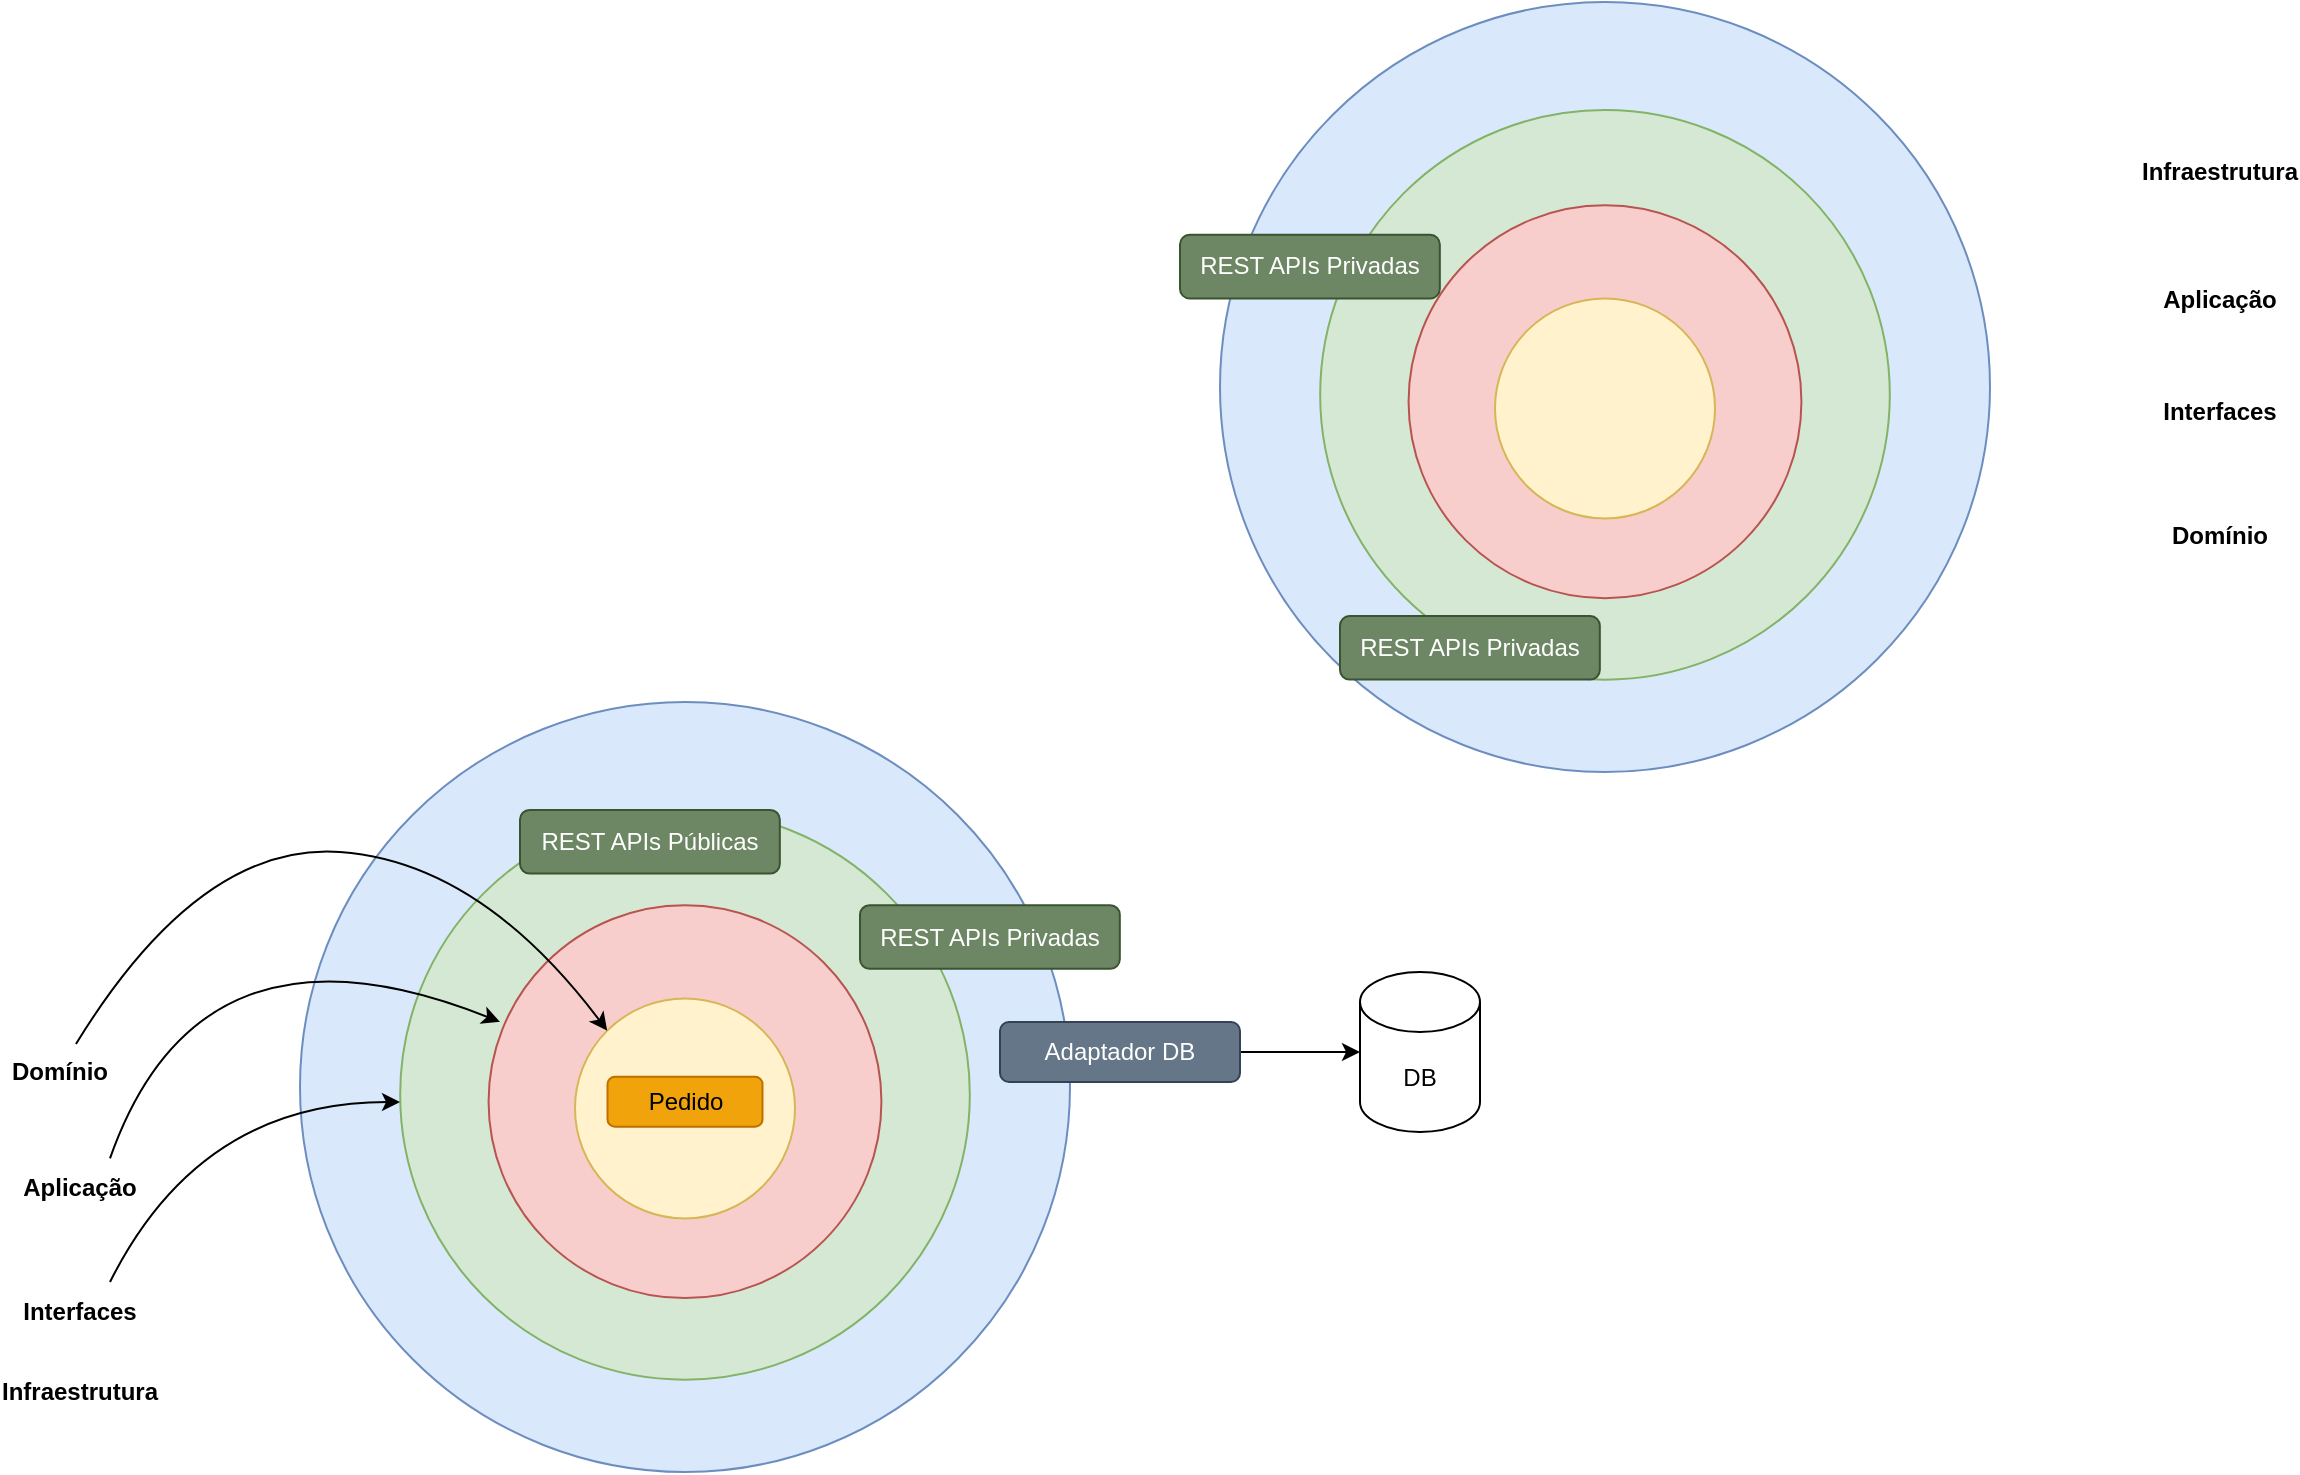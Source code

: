 <mxfile version="17.3.0" type="github">
  <diagram id="3228e29e-7158-1315-38df-8450db1d8a1d" name="Page-1">
    <mxGraphModel dx="1422" dy="762" grid="1" gridSize="10" guides="1" tooltips="1" connect="1" arrows="1" fold="1" page="1" pageScale="1" pageWidth="1169" pageHeight="827" background="none" math="0" shadow="0">
      <root>
        <mxCell id="0" />
        <mxCell id="1" parent="0" />
        <mxCell id="52j4E2jVCOj8_gQGtq0g-21687" value="" style="ellipse;whiteSpace=wrap;html=1;aspect=fixed;fillColor=#dae8fc;strokeColor=#6c8ebf;" vertex="1" parent="1">
          <mxGeometry x="620" y="50" width="385" height="385" as="geometry" />
        </mxCell>
        <mxCell id="52j4E2jVCOj8_gQGtq0g-21686" value="" style="ellipse;whiteSpace=wrap;html=1;aspect=fixed;fillColor=#d5e8d4;strokeColor=#82b366;" vertex="1" parent="1">
          <mxGeometry x="670.089" y="103.992" width="284.821" height="284.821" as="geometry" />
        </mxCell>
        <mxCell id="52j4E2jVCOj8_gQGtq0g-21685" value="" style="ellipse;whiteSpace=wrap;html=1;aspect=fixed;fillColor=#f8cecc;strokeColor=#b85450;" vertex="1" parent="1">
          <mxGeometry x="714.286" y="151.633" width="196.429" height="196.429" as="geometry" />
        </mxCell>
        <mxCell id="52j4E2jVCOj8_gQGtq0g-21684" value="" style="ellipse;whiteSpace=wrap;html=1;aspect=fixed;fillColor=#fff2cc;strokeColor=#d6b656;" vertex="1" parent="1">
          <mxGeometry x="757.5" y="198.214" width="110" height="110" as="geometry" />
        </mxCell>
        <mxCell id="52j4E2jVCOj8_gQGtq0g-21689" value="" style="ellipse;whiteSpace=wrap;html=1;aspect=fixed;fillColor=#dae8fc;strokeColor=#6c8ebf;" vertex="1" parent="1">
          <mxGeometry x="160" y="400" width="385" height="385" as="geometry" />
        </mxCell>
        <mxCell id="52j4E2jVCOj8_gQGtq0g-21690" value="" style="ellipse;whiteSpace=wrap;html=1;aspect=fixed;fillColor=#d5e8d4;strokeColor=#82b366;" vertex="1" parent="1">
          <mxGeometry x="210.089" y="453.992" width="284.821" height="284.821" as="geometry" />
        </mxCell>
        <mxCell id="52j4E2jVCOj8_gQGtq0g-21691" value="" style="ellipse;whiteSpace=wrap;html=1;aspect=fixed;fillColor=#f8cecc;strokeColor=#b85450;" vertex="1" parent="1">
          <mxGeometry x="254.286" y="501.633" width="196.429" height="196.429" as="geometry" />
        </mxCell>
        <mxCell id="52j4E2jVCOj8_gQGtq0g-21692" value="" style="ellipse;whiteSpace=wrap;html=1;aspect=fixed;fillColor=#fff2cc;strokeColor=#d6b656;" vertex="1" parent="1">
          <mxGeometry x="297.5" y="548.214" width="110" height="110" as="geometry" />
        </mxCell>
        <mxCell id="52j4E2jVCOj8_gQGtq0g-21693" value="REST APIs Privadas" style="rounded=1;whiteSpace=wrap;html=1;fillColor=#6d8764;strokeColor=#3A5431;fontColor=#ffffff;" vertex="1" parent="1">
          <mxGeometry x="440" y="501.63" width="129.91" height="31.79" as="geometry" />
        </mxCell>
        <mxCell id="52j4E2jVCOj8_gQGtq0g-21694" value="REST APIs Privadas" style="rounded=1;whiteSpace=wrap;html=1;fillColor=#6d8764;strokeColor=#3A5431;fontColor=#ffffff;" vertex="1" parent="1">
          <mxGeometry x="680" y="357.02" width="129.91" height="31.79" as="geometry" />
        </mxCell>
        <mxCell id="52j4E2jVCOj8_gQGtq0g-21695" value="REST APIs Públicas" style="rounded=1;whiteSpace=wrap;html=1;fillColor=#6d8764;strokeColor=#3A5431;fontColor=#ffffff;" vertex="1" parent="1">
          <mxGeometry x="270" y="453.99" width="129.91" height="31.79" as="geometry" />
        </mxCell>
        <mxCell id="52j4E2jVCOj8_gQGtq0g-21696" value="REST APIs Privadas" style="rounded=1;whiteSpace=wrap;html=1;fillColor=#6d8764;strokeColor=#3A5431;fontColor=#ffffff;" vertex="1" parent="1">
          <mxGeometry x="600" y="166.42" width="129.91" height="31.79" as="geometry" />
        </mxCell>
        <mxCell id="52j4E2jVCOj8_gQGtq0g-21699" style="edgeStyle=orthogonalEdgeStyle;rounded=0;orthogonalLoop=1;jettySize=auto;html=1;" edge="1" parent="1" source="52j4E2jVCOj8_gQGtq0g-21697" target="52j4E2jVCOj8_gQGtq0g-21698">
          <mxGeometry relative="1" as="geometry" />
        </mxCell>
        <mxCell id="52j4E2jVCOj8_gQGtq0g-21697" value="Adaptador DB" style="rounded=1;whiteSpace=wrap;html=1;fillColor=#647687;strokeColor=#314354;fontColor=#ffffff;" vertex="1" parent="1">
          <mxGeometry x="510" y="560" width="120" height="30" as="geometry" />
        </mxCell>
        <mxCell id="52j4E2jVCOj8_gQGtq0g-21698" value="DB" style="shape=cylinder3;whiteSpace=wrap;html=1;boundedLbl=1;backgroundOutline=1;size=15;" vertex="1" parent="1">
          <mxGeometry x="690" y="535" width="60" height="80" as="geometry" />
        </mxCell>
        <mxCell id="52j4E2jVCOj8_gQGtq0g-21700" value="Pedido" style="rounded=1;whiteSpace=wrap;html=1;fillColor=#f0a30a;strokeColor=#BD7000;fontColor=#000000;" vertex="1" parent="1">
          <mxGeometry x="313.75" y="587.35" width="77.5" height="25" as="geometry" />
        </mxCell>
        <mxCell id="52j4E2jVCOj8_gQGtq0g-21701" value="Infraestrutura" style="text;html=1;strokeColor=none;fillColor=none;align=center;verticalAlign=middle;whiteSpace=wrap;rounded=0;fontStyle=1" vertex="1" parent="1">
          <mxGeometry x="20" y="730" width="60" height="30" as="geometry" />
        </mxCell>
        <mxCell id="52j4E2jVCOj8_gQGtq0g-21702" value="Domínio" style="text;html=1;strokeColor=none;fillColor=none;align=center;verticalAlign=middle;whiteSpace=wrap;rounded=0;fontStyle=1" vertex="1" parent="1">
          <mxGeometry x="10" y="570" width="60" height="30" as="geometry" />
        </mxCell>
        <mxCell id="52j4E2jVCOj8_gQGtq0g-21703" value="Aplicação" style="text;html=1;strokeColor=none;fillColor=none;align=center;verticalAlign=middle;whiteSpace=wrap;rounded=0;fontStyle=1" vertex="1" parent="1">
          <mxGeometry x="20" y="628.21" width="60" height="30" as="geometry" />
        </mxCell>
        <mxCell id="52j4E2jVCOj8_gQGtq0g-21704" value="Interfaces" style="text;html=1;strokeColor=none;fillColor=none;align=center;verticalAlign=middle;whiteSpace=wrap;rounded=0;fontStyle=1" vertex="1" parent="1">
          <mxGeometry x="20" y="690.0" width="60" height="30" as="geometry" />
        </mxCell>
        <mxCell id="52j4E2jVCOj8_gQGtq0g-21705" value="Infraestrutura" style="text;html=1;strokeColor=none;fillColor=none;align=center;verticalAlign=middle;whiteSpace=wrap;rounded=0;fontStyle=1" vertex="1" parent="1">
          <mxGeometry x="1090" y="120.0" width="60" height="30" as="geometry" />
        </mxCell>
        <mxCell id="52j4E2jVCOj8_gQGtq0g-21706" value="Domínio" style="text;html=1;strokeColor=none;fillColor=none;align=center;verticalAlign=middle;whiteSpace=wrap;rounded=0;fontStyle=1" vertex="1" parent="1">
          <mxGeometry x="1090" y="301.79" width="60" height="30" as="geometry" />
        </mxCell>
        <mxCell id="52j4E2jVCOj8_gQGtq0g-21707" value="Aplicação" style="text;html=1;strokeColor=none;fillColor=none;align=center;verticalAlign=middle;whiteSpace=wrap;rounded=0;fontStyle=1" vertex="1" parent="1">
          <mxGeometry x="1090" y="184.14" width="60" height="30" as="geometry" />
        </mxCell>
        <mxCell id="52j4E2jVCOj8_gQGtq0g-21708" value="Interfaces" style="text;html=1;strokeColor=none;fillColor=none;align=center;verticalAlign=middle;whiteSpace=wrap;rounded=0;fontStyle=1" vertex="1" parent="1">
          <mxGeometry x="1090" y="239.85" width="60" height="30" as="geometry" />
        </mxCell>
        <mxCell id="52j4E2jVCOj8_gQGtq0g-21714" value="" style="curved=1;endArrow=classic;html=1;rounded=0;exitX=0.75;exitY=0;exitDx=0;exitDy=0;entryX=0.029;entryY=0.297;entryDx=0;entryDy=0;entryPerimeter=0;" edge="1" parent="1" source="52j4E2jVCOj8_gQGtq0g-21703" target="52j4E2jVCOj8_gQGtq0g-21691">
          <mxGeometry width="50" height="50" relative="1" as="geometry">
            <mxPoint x="60" y="612.35" as="sourcePoint" />
            <mxPoint x="160" y="604.14" as="targetPoint" />
            <Array as="points">
              <mxPoint x="110" y="500" />
            </Array>
          </mxGeometry>
        </mxCell>
        <mxCell id="52j4E2jVCOj8_gQGtq0g-21715" value="" style="curved=1;endArrow=classic;html=1;rounded=0;exitX=0.75;exitY=0;exitDx=0;exitDy=0;" edge="1" parent="1" source="52j4E2jVCOj8_gQGtq0g-21704">
          <mxGeometry width="50" height="50" relative="1" as="geometry">
            <mxPoint x="70" y="678.21" as="sourcePoint" />
            <mxPoint x="210" y="600" as="targetPoint" />
            <Array as="points">
              <mxPoint x="110" y="600" />
            </Array>
          </mxGeometry>
        </mxCell>
        <mxCell id="52j4E2jVCOj8_gQGtq0g-21716" value="" style="curved=1;endArrow=classic;html=1;rounded=0;exitX=0.633;exitY=0.033;exitDx=0;exitDy=0;entryX=0;entryY=0;entryDx=0;entryDy=0;exitPerimeter=0;" edge="1" parent="1" source="52j4E2jVCOj8_gQGtq0g-21702" target="52j4E2jVCOj8_gQGtq0g-21692">
          <mxGeometry width="50" height="50" relative="1" as="geometry">
            <mxPoint x="50" y="478.21" as="sourcePoint" />
            <mxPoint x="150" y="470" as="targetPoint" />
            <Array as="points">
              <mxPoint x="110" y="470" />
              <mxPoint x="250" y="480" />
            </Array>
          </mxGeometry>
        </mxCell>
      </root>
    </mxGraphModel>
  </diagram>
</mxfile>
